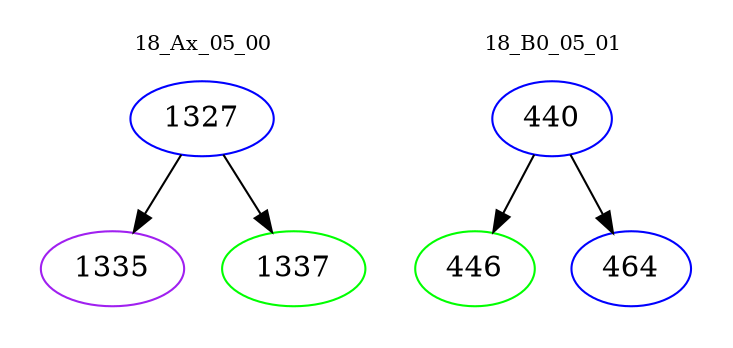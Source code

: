 digraph{
subgraph cluster_0 {
color = white
label = "18_Ax_05_00";
fontsize=10;
T0_1327 [label="1327", color="blue"]
T0_1327 -> T0_1335 [color="black"]
T0_1335 [label="1335", color="purple"]
T0_1327 -> T0_1337 [color="black"]
T0_1337 [label="1337", color="green"]
}
subgraph cluster_1 {
color = white
label = "18_B0_05_01";
fontsize=10;
T1_440 [label="440", color="blue"]
T1_440 -> T1_446 [color="black"]
T1_446 [label="446", color="green"]
T1_440 -> T1_464 [color="black"]
T1_464 [label="464", color="blue"]
}
}
